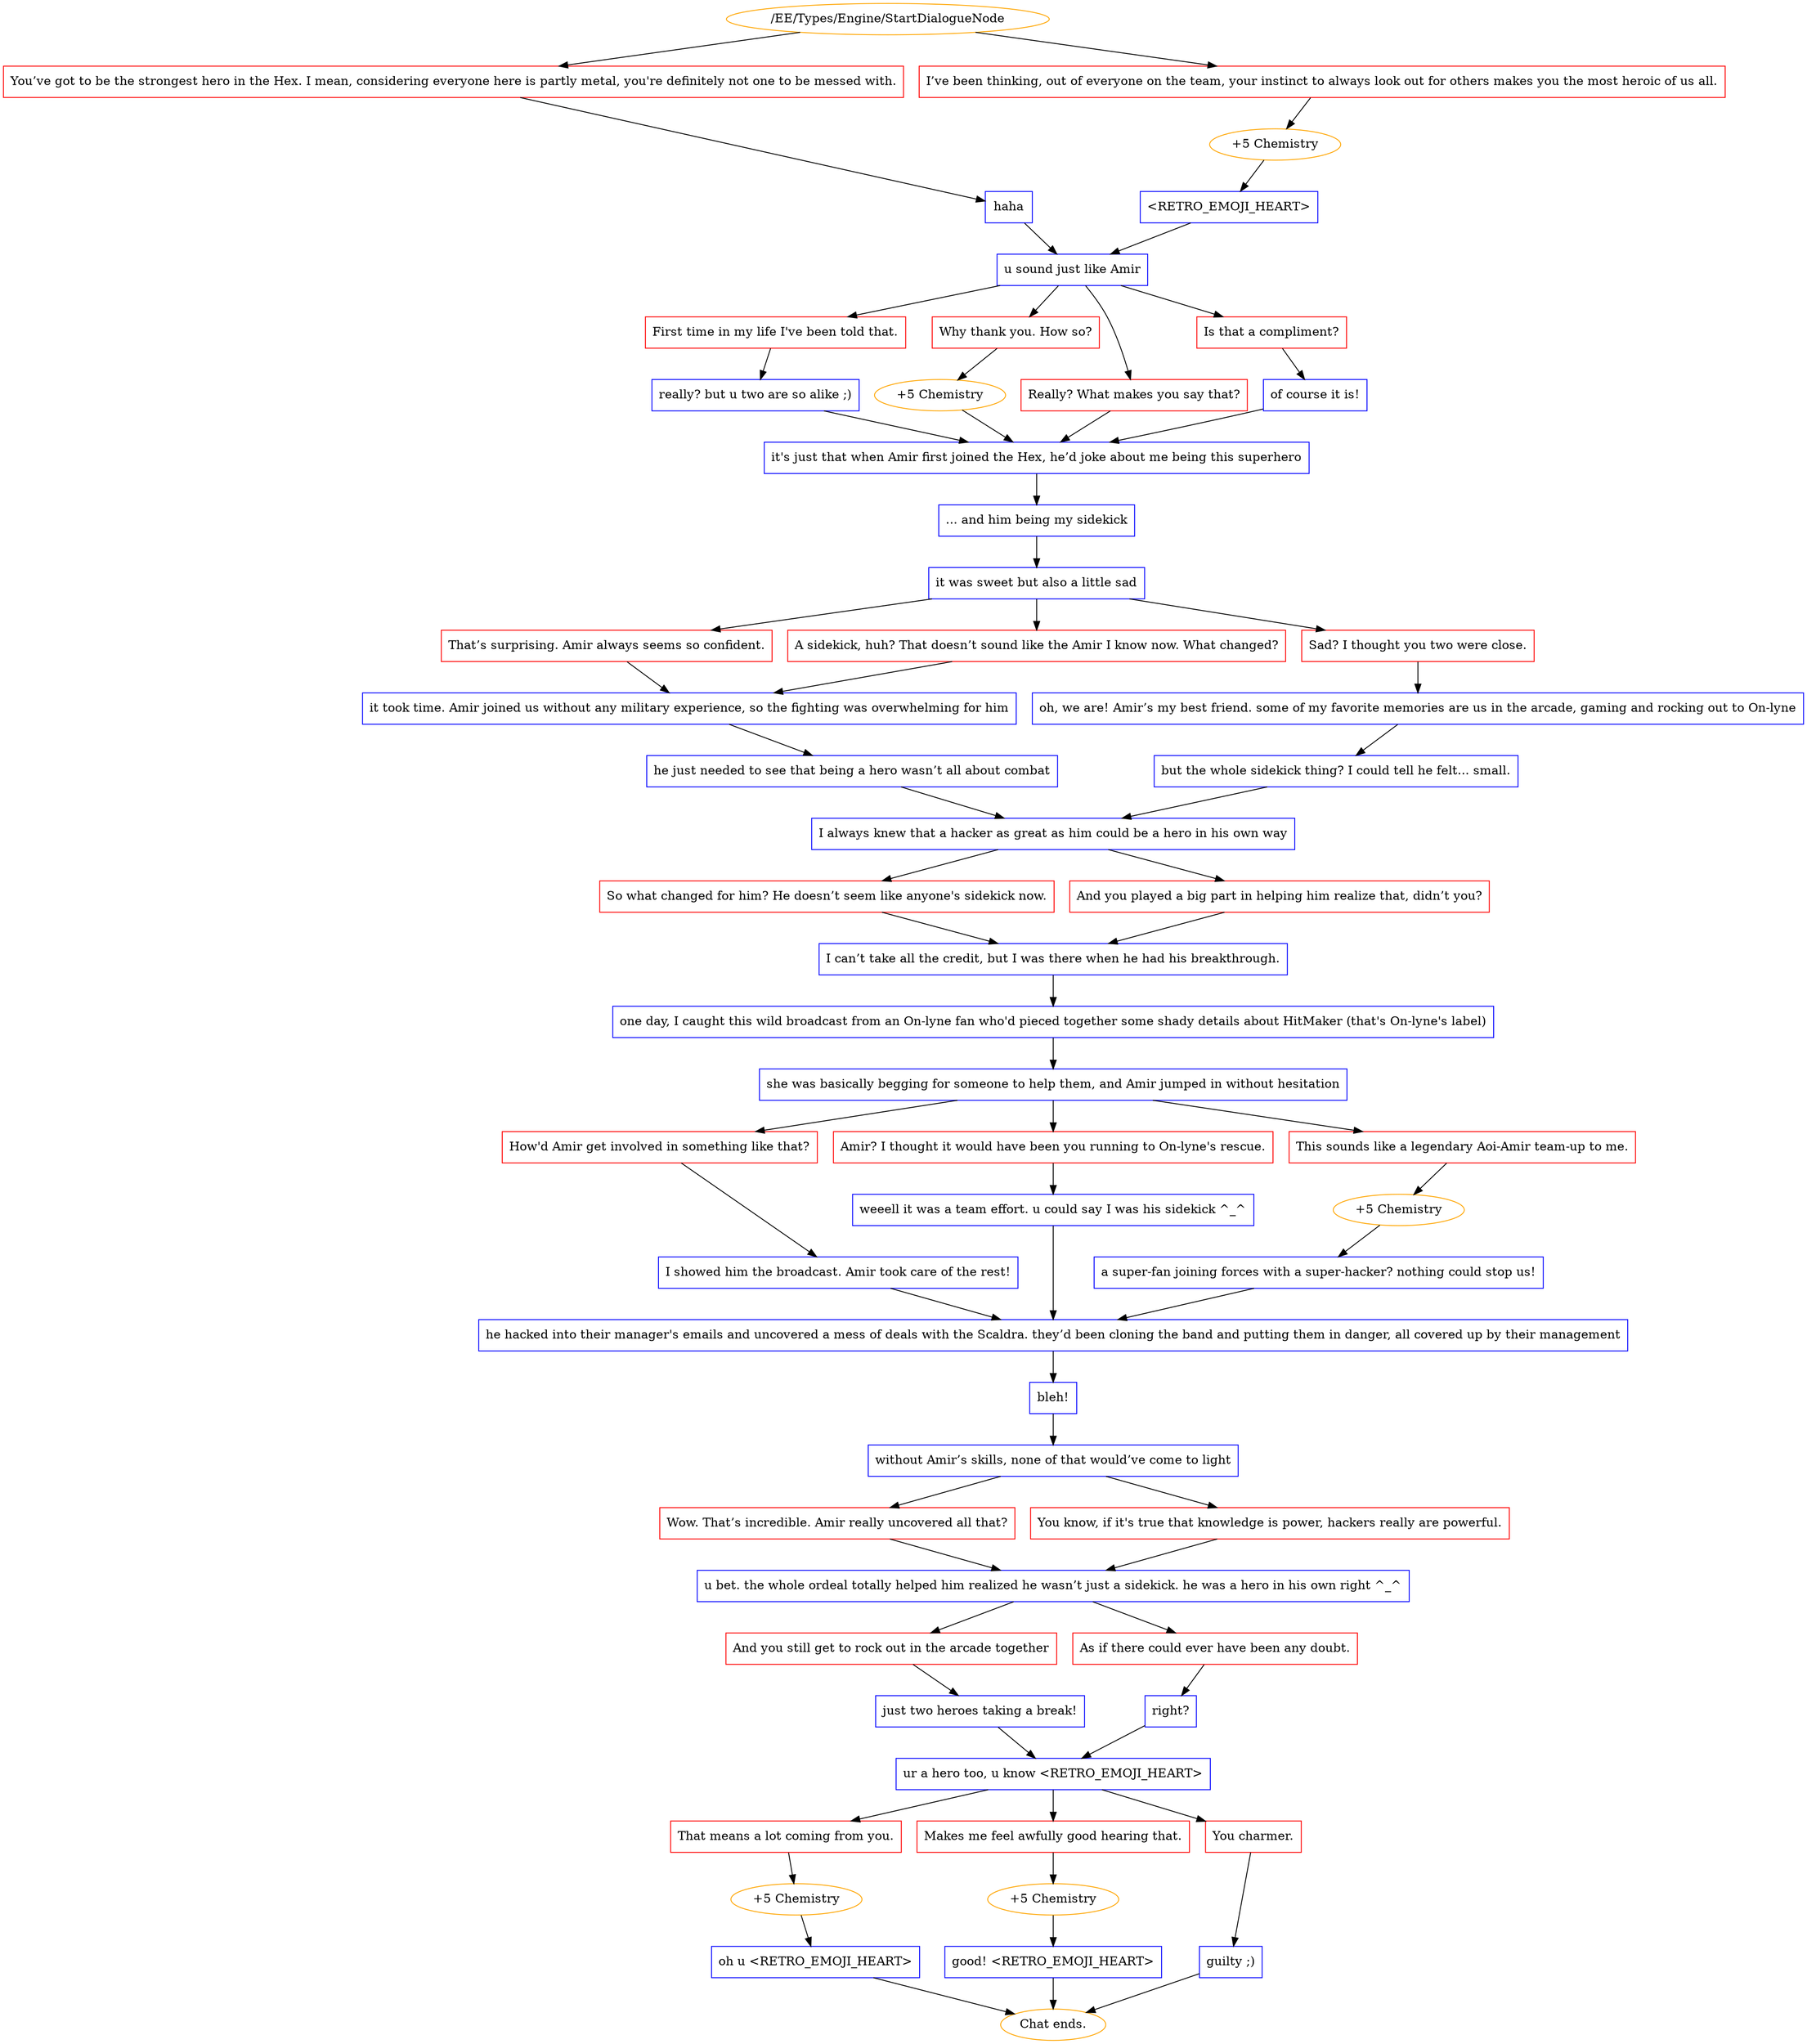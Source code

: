 digraph {
	3372 [label="/EE/Types/Engine/StartDialogueNode",color=orange];
		3372 -> 3373;
		3372 -> 3374;
	3373 [label="You’ve got to be the strongest hero in the Hex. I mean, considering everyone here is partly metal, you're definitely not one to be messed with.",shape=box,color=red];
		3373 -> 3375;
	3374 [label="I’ve been thinking, out of everyone on the team, your instinct to always look out for others makes you the most heroic of us all.",shape=box,color=red];
		3374 -> 3376;
	3375 [label="haha",shape=box,color=blue];
		3375 -> 3378;
	3376 [label="+5 Chemistry",color=orange];
		3376 -> 3377;
	3378 [label="u sound just like Amir",shape=box,color=blue];
		3378 -> 3380;
		3378 -> 3379;
		3378 -> 3381;
		3378 -> 3382;
	3377 [label="<RETRO_EMOJI_HEART>",shape=box,color=blue];
		3377 -> 3378;
	3380 [label="First time in my life I've been told that.",shape=box,color=red];
		3380 -> 3383;
	3379 [label="Why thank you. How so?",shape=box,color=red];
		3379 -> 3384;
	3381 [label="Really? What makes you say that?",shape=box,color=red];
		3381 -> 3386;
	3382 [label="Is that a compliment?",shape=box,color=red];
		3382 -> 3385;
	3383 [label="really? but u two are so alike ;)",shape=box,color=blue];
		3383 -> 3386;
	3384 [label="+5 Chemistry",color=orange];
		3384 -> 3386;
	3386 [label="it's just that when Amir first joined the Hex, he’d joke about me being this superhero",shape=box,color=blue];
		3386 -> 3387;
	3385 [label="of course it is!",shape=box,color=blue];
		3385 -> 3386;
	3387 [label="... and him being my sidekick",shape=box,color=blue];
		3387 -> 3388;
	3388 [label="it was sweet but also a little sad",shape=box,color=blue];
		3388 -> 3390;
		3388 -> 3389;
		3388 -> 3391;
	3390 [label="That’s surprising. Amir always seems so confident.",shape=box,color=red];
		3390 -> 3392;
	3389 [label="A sidekick, huh? That doesn’t sound like the Amir I know now. What changed?",shape=box,color=red];
		3389 -> 3392;
	3391 [label="Sad? I thought you two were close.",shape=box,color=red];
		3391 -> 3393;
	3392 [label="it took time. Amir joined us without any military experience, so the fighting was overwhelming for him",shape=box,color=blue];
		3392 -> 3394;
	3393 [label="oh, we are! Amir’s my best friend. some of my favorite memories are us in the arcade, gaming and rocking out to On-lyne",shape=box,color=blue];
		3393 -> 3395;
	3394 [label="he just needed to see that being a hero wasn’t all about combat",shape=box,color=blue];
		3394 -> 3396;
	3395 [label="but the whole sidekick thing? I could tell he felt... small.",shape=box,color=blue];
		3395 -> 3396;
	3396 [label="I always knew that a hacker as great as him could be a hero in his own way",shape=box,color=blue];
		3396 -> 3399;
		3396 -> 3397;
	3399 [label="So what changed for him? He doesn’t seem like anyone's sidekick now.",shape=box,color=red];
		3399 -> 3398;
	3397 [label="And you played a big part in helping him realize that, didn’t you?",shape=box,color=red];
		3397 -> 3398;
	3398 [label="I can’t take all the credit, but I was there when he had his breakthrough.",shape=box,color=blue];
		3398 -> 3400;
	3400 [label="one day, I caught this wild broadcast from an On-lyne fan who'd pieced together some shady details about HitMaker (that's On-lyne's label)",shape=box,color=blue];
		3400 -> 3402;
	3402 [label="she was basically begging for someone to help them, and Amir jumped in without hesitation",shape=box,color=blue];
		3402 -> 3401;
		3402 -> 3403;
		3402 -> 3404;
	3401 [label="How'd Amir get involved in something like that?",shape=box,color=red];
		3401 -> 3405;
	3403 [label="Amir? I thought it would have been you running to On-lyne's rescue.",shape=box,color=red];
		3403 -> 3406;
	3404 [label="This sounds like a legendary Aoi-Amir team-up to me.",shape=box,color=red];
		3404 -> 3407;
	3405 [label="I showed him the broadcast. Amir took care of the rest!",shape=box,color=blue];
		3405 -> 3409;
	3406 [label="weeell it was a team effort. u could say I was his sidekick ^_^",shape=box,color=blue];
		3406 -> 3409;
	3407 [label="+5 Chemistry",color=orange];
		3407 -> 3408;
	3409 [label="he hacked into their manager's emails and uncovered a mess of deals with the Scaldra. they’d been cloning the band and putting them in danger, all covered up by their management",shape=box,color=blue];
		3409 -> 3410;
	3408 [label="a super-fan joining forces with a super-hacker? nothing could stop us!",shape=box,color=blue];
		3408 -> 3409;
	3410 [label="bleh!",shape=box,color=blue];
		3410 -> 3411;
	3411 [label="without Amir’s skills, none of that would’ve come to light",shape=box,color=blue];
		3411 -> 3412;
		3411 -> 3413;
	3412 [label="Wow. That’s incredible. Amir really uncovered all that?",shape=box,color=red];
		3412 -> 3414;
	3413 [label="You know, if it's true that knowledge is power, hackers really are powerful.",shape=box,color=red];
		3413 -> 3414;
	3414 [label="u bet. the whole ordeal totally helped him realized he wasn’t just a sidekick. he was a hero in his own right ^_^",shape=box,color=blue];
		3414 -> 3416;
		3414 -> 3415;
	3416 [label="And you still get to rock out in the arcade together",shape=box,color=red];
		3416 -> 3417;
	3415 [label="As if there could ever have been any doubt.",shape=box,color=red];
		3415 -> 3418;
	3417 [label="just two heroes taking a break!",shape=box,color=blue];
		3417 -> 3419;
	3418 [label="right?",shape=box,color=blue];
		3418 -> 3419;
	3419 [label="ur a hero too, u know <RETRO_EMOJI_HEART>",shape=box,color=blue];
		3419 -> 3421;
		3419 -> 3420;
		3419 -> 3422;
	3421 [label="That means a lot coming from you.",shape=box,color=red];
		3421 -> 3423;
	3420 [label="Makes me feel awfully good hearing that.",shape=box,color=red];
		3420 -> 3424;
	3422 [label="You charmer.",shape=box,color=red];
		3422 -> 3427;
	3423 [label="+5 Chemistry",color=orange];
		3423 -> 3425;
	3424 [label="+5 Chemistry",color=orange];
		3424 -> 3426;
	3427 [label="guilty ;)",shape=box,color=blue];
		3427 -> "Chat ends.";
	3425 [label="oh u <RETRO_EMOJI_HEART>",shape=box,color=blue];
		3425 -> "Chat ends.";
	3426 [label="good! <RETRO_EMOJI_HEART>",shape=box,color=blue];
		3426 -> "Chat ends.";
	"Chat ends." [color=orange];
}
